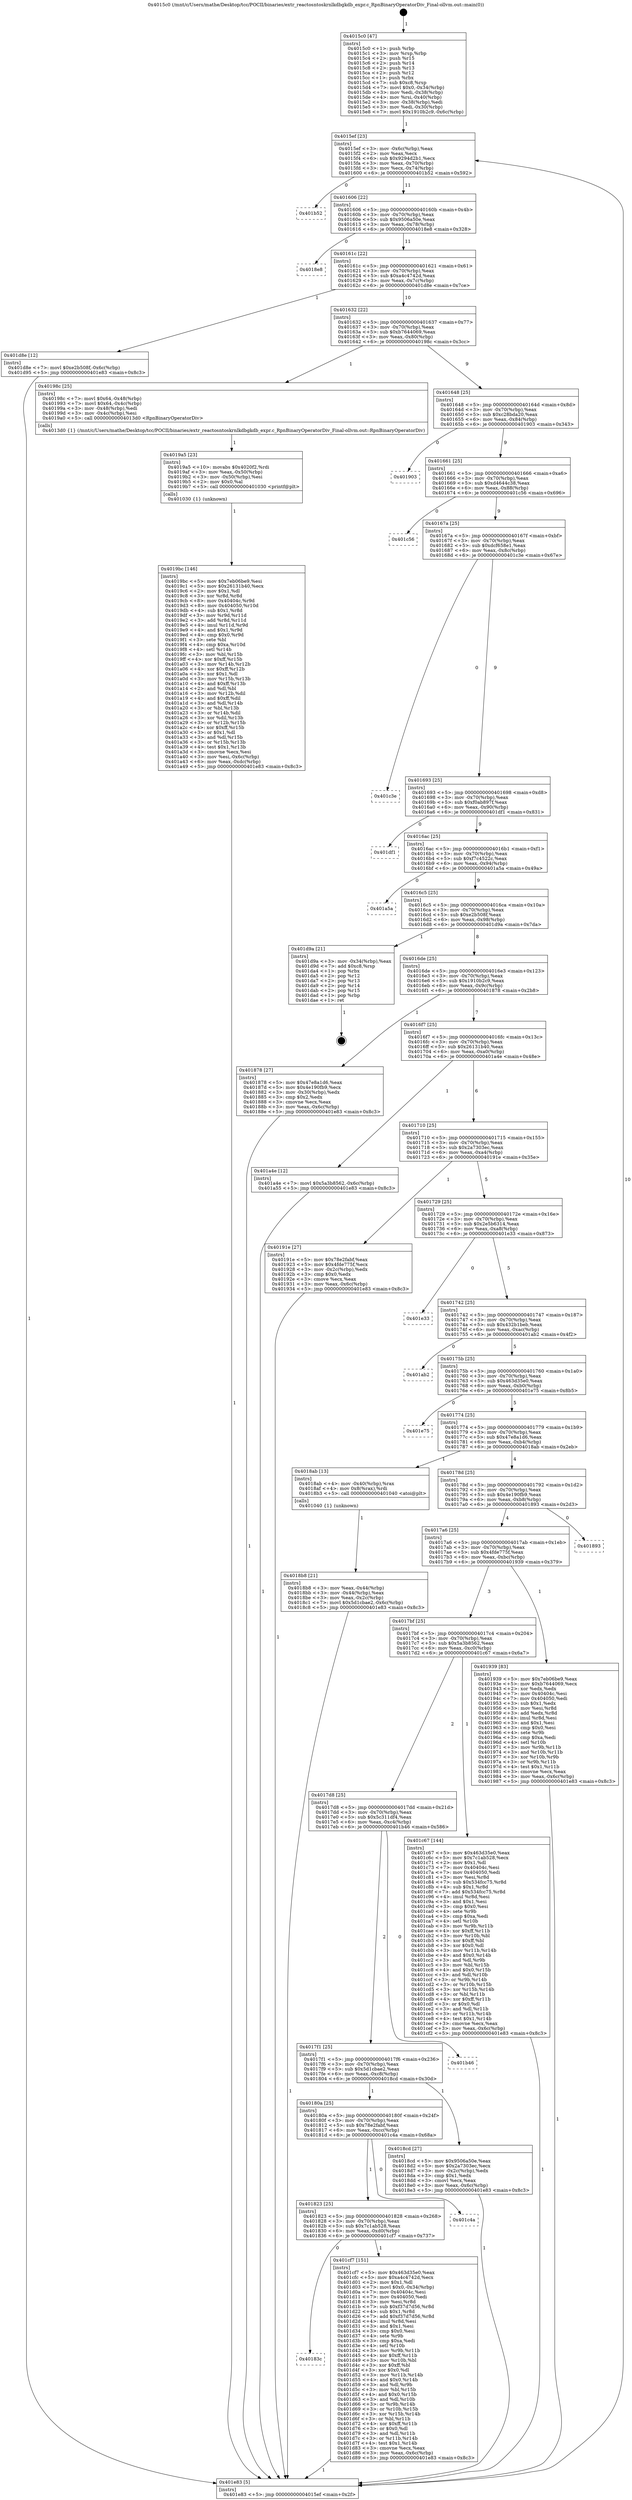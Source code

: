digraph "0x4015c0" {
  label = "0x4015c0 (/mnt/c/Users/mathe/Desktop/tcc/POCII/binaries/extr_reactosntoskrnlkdbgkdb_expr.c_RpnBinaryOperatorDiv_Final-ollvm.out::main(0))"
  labelloc = "t"
  node[shape=record]

  Entry [label="",width=0.3,height=0.3,shape=circle,fillcolor=black,style=filled]
  "0x4015ef" [label="{
     0x4015ef [23]\l
     | [instrs]\l
     &nbsp;&nbsp;0x4015ef \<+3\>: mov -0x6c(%rbp),%eax\l
     &nbsp;&nbsp;0x4015f2 \<+2\>: mov %eax,%ecx\l
     &nbsp;&nbsp;0x4015f4 \<+6\>: sub $0x9294d2b1,%ecx\l
     &nbsp;&nbsp;0x4015fa \<+3\>: mov %eax,-0x70(%rbp)\l
     &nbsp;&nbsp;0x4015fd \<+3\>: mov %ecx,-0x74(%rbp)\l
     &nbsp;&nbsp;0x401600 \<+6\>: je 0000000000401b52 \<main+0x592\>\l
  }"]
  "0x401b52" [label="{
     0x401b52\l
  }", style=dashed]
  "0x401606" [label="{
     0x401606 [22]\l
     | [instrs]\l
     &nbsp;&nbsp;0x401606 \<+5\>: jmp 000000000040160b \<main+0x4b\>\l
     &nbsp;&nbsp;0x40160b \<+3\>: mov -0x70(%rbp),%eax\l
     &nbsp;&nbsp;0x40160e \<+5\>: sub $0x9506a50e,%eax\l
     &nbsp;&nbsp;0x401613 \<+3\>: mov %eax,-0x78(%rbp)\l
     &nbsp;&nbsp;0x401616 \<+6\>: je 00000000004018e8 \<main+0x328\>\l
  }"]
  Exit [label="",width=0.3,height=0.3,shape=circle,fillcolor=black,style=filled,peripheries=2]
  "0x4018e8" [label="{
     0x4018e8\l
  }", style=dashed]
  "0x40161c" [label="{
     0x40161c [22]\l
     | [instrs]\l
     &nbsp;&nbsp;0x40161c \<+5\>: jmp 0000000000401621 \<main+0x61\>\l
     &nbsp;&nbsp;0x401621 \<+3\>: mov -0x70(%rbp),%eax\l
     &nbsp;&nbsp;0x401624 \<+5\>: sub $0xa4c4742d,%eax\l
     &nbsp;&nbsp;0x401629 \<+3\>: mov %eax,-0x7c(%rbp)\l
     &nbsp;&nbsp;0x40162c \<+6\>: je 0000000000401d8e \<main+0x7ce\>\l
  }"]
  "0x40183c" [label="{
     0x40183c\l
  }", style=dashed]
  "0x401d8e" [label="{
     0x401d8e [12]\l
     | [instrs]\l
     &nbsp;&nbsp;0x401d8e \<+7\>: movl $0xe2b508f,-0x6c(%rbp)\l
     &nbsp;&nbsp;0x401d95 \<+5\>: jmp 0000000000401e83 \<main+0x8c3\>\l
  }"]
  "0x401632" [label="{
     0x401632 [22]\l
     | [instrs]\l
     &nbsp;&nbsp;0x401632 \<+5\>: jmp 0000000000401637 \<main+0x77\>\l
     &nbsp;&nbsp;0x401637 \<+3\>: mov -0x70(%rbp),%eax\l
     &nbsp;&nbsp;0x40163a \<+5\>: sub $0xb7644069,%eax\l
     &nbsp;&nbsp;0x40163f \<+3\>: mov %eax,-0x80(%rbp)\l
     &nbsp;&nbsp;0x401642 \<+6\>: je 000000000040198c \<main+0x3cc\>\l
  }"]
  "0x401cf7" [label="{
     0x401cf7 [151]\l
     | [instrs]\l
     &nbsp;&nbsp;0x401cf7 \<+5\>: mov $0x463d35e0,%eax\l
     &nbsp;&nbsp;0x401cfc \<+5\>: mov $0xa4c4742d,%ecx\l
     &nbsp;&nbsp;0x401d01 \<+2\>: mov $0x1,%dl\l
     &nbsp;&nbsp;0x401d03 \<+7\>: movl $0x0,-0x34(%rbp)\l
     &nbsp;&nbsp;0x401d0a \<+7\>: mov 0x40404c,%esi\l
     &nbsp;&nbsp;0x401d11 \<+7\>: mov 0x404050,%edi\l
     &nbsp;&nbsp;0x401d18 \<+3\>: mov %esi,%r8d\l
     &nbsp;&nbsp;0x401d1b \<+7\>: sub $0xf37d7d56,%r8d\l
     &nbsp;&nbsp;0x401d22 \<+4\>: sub $0x1,%r8d\l
     &nbsp;&nbsp;0x401d26 \<+7\>: add $0xf37d7d56,%r8d\l
     &nbsp;&nbsp;0x401d2d \<+4\>: imul %r8d,%esi\l
     &nbsp;&nbsp;0x401d31 \<+3\>: and $0x1,%esi\l
     &nbsp;&nbsp;0x401d34 \<+3\>: cmp $0x0,%esi\l
     &nbsp;&nbsp;0x401d37 \<+4\>: sete %r9b\l
     &nbsp;&nbsp;0x401d3b \<+3\>: cmp $0xa,%edi\l
     &nbsp;&nbsp;0x401d3e \<+4\>: setl %r10b\l
     &nbsp;&nbsp;0x401d42 \<+3\>: mov %r9b,%r11b\l
     &nbsp;&nbsp;0x401d45 \<+4\>: xor $0xff,%r11b\l
     &nbsp;&nbsp;0x401d49 \<+3\>: mov %r10b,%bl\l
     &nbsp;&nbsp;0x401d4c \<+3\>: xor $0xff,%bl\l
     &nbsp;&nbsp;0x401d4f \<+3\>: xor $0x0,%dl\l
     &nbsp;&nbsp;0x401d52 \<+3\>: mov %r11b,%r14b\l
     &nbsp;&nbsp;0x401d55 \<+4\>: and $0x0,%r14b\l
     &nbsp;&nbsp;0x401d59 \<+3\>: and %dl,%r9b\l
     &nbsp;&nbsp;0x401d5c \<+3\>: mov %bl,%r15b\l
     &nbsp;&nbsp;0x401d5f \<+4\>: and $0x0,%r15b\l
     &nbsp;&nbsp;0x401d63 \<+3\>: and %dl,%r10b\l
     &nbsp;&nbsp;0x401d66 \<+3\>: or %r9b,%r14b\l
     &nbsp;&nbsp;0x401d69 \<+3\>: or %r10b,%r15b\l
     &nbsp;&nbsp;0x401d6c \<+3\>: xor %r15b,%r14b\l
     &nbsp;&nbsp;0x401d6f \<+3\>: or %bl,%r11b\l
     &nbsp;&nbsp;0x401d72 \<+4\>: xor $0xff,%r11b\l
     &nbsp;&nbsp;0x401d76 \<+3\>: or $0x0,%dl\l
     &nbsp;&nbsp;0x401d79 \<+3\>: and %dl,%r11b\l
     &nbsp;&nbsp;0x401d7c \<+3\>: or %r11b,%r14b\l
     &nbsp;&nbsp;0x401d7f \<+4\>: test $0x1,%r14b\l
     &nbsp;&nbsp;0x401d83 \<+3\>: cmovne %ecx,%eax\l
     &nbsp;&nbsp;0x401d86 \<+3\>: mov %eax,-0x6c(%rbp)\l
     &nbsp;&nbsp;0x401d89 \<+5\>: jmp 0000000000401e83 \<main+0x8c3\>\l
  }"]
  "0x40198c" [label="{
     0x40198c [25]\l
     | [instrs]\l
     &nbsp;&nbsp;0x40198c \<+7\>: movl $0x64,-0x48(%rbp)\l
     &nbsp;&nbsp;0x401993 \<+7\>: movl $0x64,-0x4c(%rbp)\l
     &nbsp;&nbsp;0x40199a \<+3\>: mov -0x48(%rbp),%edi\l
     &nbsp;&nbsp;0x40199d \<+3\>: mov -0x4c(%rbp),%esi\l
     &nbsp;&nbsp;0x4019a0 \<+5\>: call 00000000004013d0 \<RpnBinaryOperatorDiv\>\l
     | [calls]\l
     &nbsp;&nbsp;0x4013d0 \{1\} (/mnt/c/Users/mathe/Desktop/tcc/POCII/binaries/extr_reactosntoskrnlkdbgkdb_expr.c_RpnBinaryOperatorDiv_Final-ollvm.out::RpnBinaryOperatorDiv)\l
  }"]
  "0x401648" [label="{
     0x401648 [25]\l
     | [instrs]\l
     &nbsp;&nbsp;0x401648 \<+5\>: jmp 000000000040164d \<main+0x8d\>\l
     &nbsp;&nbsp;0x40164d \<+3\>: mov -0x70(%rbp),%eax\l
     &nbsp;&nbsp;0x401650 \<+5\>: sub $0xc28bda20,%eax\l
     &nbsp;&nbsp;0x401655 \<+6\>: mov %eax,-0x84(%rbp)\l
     &nbsp;&nbsp;0x40165b \<+6\>: je 0000000000401903 \<main+0x343\>\l
  }"]
  "0x401823" [label="{
     0x401823 [25]\l
     | [instrs]\l
     &nbsp;&nbsp;0x401823 \<+5\>: jmp 0000000000401828 \<main+0x268\>\l
     &nbsp;&nbsp;0x401828 \<+3\>: mov -0x70(%rbp),%eax\l
     &nbsp;&nbsp;0x40182b \<+5\>: sub $0x7c1ab528,%eax\l
     &nbsp;&nbsp;0x401830 \<+6\>: mov %eax,-0xd0(%rbp)\l
     &nbsp;&nbsp;0x401836 \<+6\>: je 0000000000401cf7 \<main+0x737\>\l
  }"]
  "0x401903" [label="{
     0x401903\l
  }", style=dashed]
  "0x401661" [label="{
     0x401661 [25]\l
     | [instrs]\l
     &nbsp;&nbsp;0x401661 \<+5\>: jmp 0000000000401666 \<main+0xa6\>\l
     &nbsp;&nbsp;0x401666 \<+3\>: mov -0x70(%rbp),%eax\l
     &nbsp;&nbsp;0x401669 \<+5\>: sub $0xd4644c38,%eax\l
     &nbsp;&nbsp;0x40166e \<+6\>: mov %eax,-0x88(%rbp)\l
     &nbsp;&nbsp;0x401674 \<+6\>: je 0000000000401c56 \<main+0x696\>\l
  }"]
  "0x401c4a" [label="{
     0x401c4a\l
  }", style=dashed]
  "0x401c56" [label="{
     0x401c56\l
  }", style=dashed]
  "0x40167a" [label="{
     0x40167a [25]\l
     | [instrs]\l
     &nbsp;&nbsp;0x40167a \<+5\>: jmp 000000000040167f \<main+0xbf\>\l
     &nbsp;&nbsp;0x40167f \<+3\>: mov -0x70(%rbp),%eax\l
     &nbsp;&nbsp;0x401682 \<+5\>: sub $0xdcf658e1,%eax\l
     &nbsp;&nbsp;0x401687 \<+6\>: mov %eax,-0x8c(%rbp)\l
     &nbsp;&nbsp;0x40168d \<+6\>: je 0000000000401c3e \<main+0x67e\>\l
  }"]
  "0x4019bc" [label="{
     0x4019bc [146]\l
     | [instrs]\l
     &nbsp;&nbsp;0x4019bc \<+5\>: mov $0x7eb06be9,%esi\l
     &nbsp;&nbsp;0x4019c1 \<+5\>: mov $0x26131b40,%ecx\l
     &nbsp;&nbsp;0x4019c6 \<+2\>: mov $0x1,%dl\l
     &nbsp;&nbsp;0x4019c8 \<+3\>: xor %r8d,%r8d\l
     &nbsp;&nbsp;0x4019cb \<+8\>: mov 0x40404c,%r9d\l
     &nbsp;&nbsp;0x4019d3 \<+8\>: mov 0x404050,%r10d\l
     &nbsp;&nbsp;0x4019db \<+4\>: sub $0x1,%r8d\l
     &nbsp;&nbsp;0x4019df \<+3\>: mov %r9d,%r11d\l
     &nbsp;&nbsp;0x4019e2 \<+3\>: add %r8d,%r11d\l
     &nbsp;&nbsp;0x4019e5 \<+4\>: imul %r11d,%r9d\l
     &nbsp;&nbsp;0x4019e9 \<+4\>: and $0x1,%r9d\l
     &nbsp;&nbsp;0x4019ed \<+4\>: cmp $0x0,%r9d\l
     &nbsp;&nbsp;0x4019f1 \<+3\>: sete %bl\l
     &nbsp;&nbsp;0x4019f4 \<+4\>: cmp $0xa,%r10d\l
     &nbsp;&nbsp;0x4019f8 \<+4\>: setl %r14b\l
     &nbsp;&nbsp;0x4019fc \<+3\>: mov %bl,%r15b\l
     &nbsp;&nbsp;0x4019ff \<+4\>: xor $0xff,%r15b\l
     &nbsp;&nbsp;0x401a03 \<+3\>: mov %r14b,%r12b\l
     &nbsp;&nbsp;0x401a06 \<+4\>: xor $0xff,%r12b\l
     &nbsp;&nbsp;0x401a0a \<+3\>: xor $0x1,%dl\l
     &nbsp;&nbsp;0x401a0d \<+3\>: mov %r15b,%r13b\l
     &nbsp;&nbsp;0x401a10 \<+4\>: and $0xff,%r13b\l
     &nbsp;&nbsp;0x401a14 \<+2\>: and %dl,%bl\l
     &nbsp;&nbsp;0x401a16 \<+3\>: mov %r12b,%dil\l
     &nbsp;&nbsp;0x401a19 \<+4\>: and $0xff,%dil\l
     &nbsp;&nbsp;0x401a1d \<+3\>: and %dl,%r14b\l
     &nbsp;&nbsp;0x401a20 \<+3\>: or %bl,%r13b\l
     &nbsp;&nbsp;0x401a23 \<+3\>: or %r14b,%dil\l
     &nbsp;&nbsp;0x401a26 \<+3\>: xor %dil,%r13b\l
     &nbsp;&nbsp;0x401a29 \<+3\>: or %r12b,%r15b\l
     &nbsp;&nbsp;0x401a2c \<+4\>: xor $0xff,%r15b\l
     &nbsp;&nbsp;0x401a30 \<+3\>: or $0x1,%dl\l
     &nbsp;&nbsp;0x401a33 \<+3\>: and %dl,%r15b\l
     &nbsp;&nbsp;0x401a36 \<+3\>: or %r15b,%r13b\l
     &nbsp;&nbsp;0x401a39 \<+4\>: test $0x1,%r13b\l
     &nbsp;&nbsp;0x401a3d \<+3\>: cmovne %ecx,%esi\l
     &nbsp;&nbsp;0x401a40 \<+3\>: mov %esi,-0x6c(%rbp)\l
     &nbsp;&nbsp;0x401a43 \<+6\>: mov %eax,-0xdc(%rbp)\l
     &nbsp;&nbsp;0x401a49 \<+5\>: jmp 0000000000401e83 \<main+0x8c3\>\l
  }"]
  "0x401c3e" [label="{
     0x401c3e\l
  }", style=dashed]
  "0x401693" [label="{
     0x401693 [25]\l
     | [instrs]\l
     &nbsp;&nbsp;0x401693 \<+5\>: jmp 0000000000401698 \<main+0xd8\>\l
     &nbsp;&nbsp;0x401698 \<+3\>: mov -0x70(%rbp),%eax\l
     &nbsp;&nbsp;0x40169b \<+5\>: sub $0xf0ab897f,%eax\l
     &nbsp;&nbsp;0x4016a0 \<+6\>: mov %eax,-0x90(%rbp)\l
     &nbsp;&nbsp;0x4016a6 \<+6\>: je 0000000000401df1 \<main+0x831\>\l
  }"]
  "0x4019a5" [label="{
     0x4019a5 [23]\l
     | [instrs]\l
     &nbsp;&nbsp;0x4019a5 \<+10\>: movabs $0x4020f2,%rdi\l
     &nbsp;&nbsp;0x4019af \<+3\>: mov %eax,-0x50(%rbp)\l
     &nbsp;&nbsp;0x4019b2 \<+3\>: mov -0x50(%rbp),%esi\l
     &nbsp;&nbsp;0x4019b5 \<+2\>: mov $0x0,%al\l
     &nbsp;&nbsp;0x4019b7 \<+5\>: call 0000000000401030 \<printf@plt\>\l
     | [calls]\l
     &nbsp;&nbsp;0x401030 \{1\} (unknown)\l
  }"]
  "0x401df1" [label="{
     0x401df1\l
  }", style=dashed]
  "0x4016ac" [label="{
     0x4016ac [25]\l
     | [instrs]\l
     &nbsp;&nbsp;0x4016ac \<+5\>: jmp 00000000004016b1 \<main+0xf1\>\l
     &nbsp;&nbsp;0x4016b1 \<+3\>: mov -0x70(%rbp),%eax\l
     &nbsp;&nbsp;0x4016b4 \<+5\>: sub $0xf7c4522c,%eax\l
     &nbsp;&nbsp;0x4016b9 \<+6\>: mov %eax,-0x94(%rbp)\l
     &nbsp;&nbsp;0x4016bf \<+6\>: je 0000000000401a5a \<main+0x49a\>\l
  }"]
  "0x40180a" [label="{
     0x40180a [25]\l
     | [instrs]\l
     &nbsp;&nbsp;0x40180a \<+5\>: jmp 000000000040180f \<main+0x24f\>\l
     &nbsp;&nbsp;0x40180f \<+3\>: mov -0x70(%rbp),%eax\l
     &nbsp;&nbsp;0x401812 \<+5\>: sub $0x78e2fabf,%eax\l
     &nbsp;&nbsp;0x401817 \<+6\>: mov %eax,-0xcc(%rbp)\l
     &nbsp;&nbsp;0x40181d \<+6\>: je 0000000000401c4a \<main+0x68a\>\l
  }"]
  "0x401a5a" [label="{
     0x401a5a\l
  }", style=dashed]
  "0x4016c5" [label="{
     0x4016c5 [25]\l
     | [instrs]\l
     &nbsp;&nbsp;0x4016c5 \<+5\>: jmp 00000000004016ca \<main+0x10a\>\l
     &nbsp;&nbsp;0x4016ca \<+3\>: mov -0x70(%rbp),%eax\l
     &nbsp;&nbsp;0x4016cd \<+5\>: sub $0xe2b508f,%eax\l
     &nbsp;&nbsp;0x4016d2 \<+6\>: mov %eax,-0x98(%rbp)\l
     &nbsp;&nbsp;0x4016d8 \<+6\>: je 0000000000401d9a \<main+0x7da\>\l
  }"]
  "0x4018cd" [label="{
     0x4018cd [27]\l
     | [instrs]\l
     &nbsp;&nbsp;0x4018cd \<+5\>: mov $0x9506a50e,%eax\l
     &nbsp;&nbsp;0x4018d2 \<+5\>: mov $0x2a7303ec,%ecx\l
     &nbsp;&nbsp;0x4018d7 \<+3\>: mov -0x2c(%rbp),%edx\l
     &nbsp;&nbsp;0x4018da \<+3\>: cmp $0x1,%edx\l
     &nbsp;&nbsp;0x4018dd \<+3\>: cmovl %ecx,%eax\l
     &nbsp;&nbsp;0x4018e0 \<+3\>: mov %eax,-0x6c(%rbp)\l
     &nbsp;&nbsp;0x4018e3 \<+5\>: jmp 0000000000401e83 \<main+0x8c3\>\l
  }"]
  "0x401d9a" [label="{
     0x401d9a [21]\l
     | [instrs]\l
     &nbsp;&nbsp;0x401d9a \<+3\>: mov -0x34(%rbp),%eax\l
     &nbsp;&nbsp;0x401d9d \<+7\>: add $0xc8,%rsp\l
     &nbsp;&nbsp;0x401da4 \<+1\>: pop %rbx\l
     &nbsp;&nbsp;0x401da5 \<+2\>: pop %r12\l
     &nbsp;&nbsp;0x401da7 \<+2\>: pop %r13\l
     &nbsp;&nbsp;0x401da9 \<+2\>: pop %r14\l
     &nbsp;&nbsp;0x401dab \<+2\>: pop %r15\l
     &nbsp;&nbsp;0x401dad \<+1\>: pop %rbp\l
     &nbsp;&nbsp;0x401dae \<+1\>: ret\l
  }"]
  "0x4016de" [label="{
     0x4016de [25]\l
     | [instrs]\l
     &nbsp;&nbsp;0x4016de \<+5\>: jmp 00000000004016e3 \<main+0x123\>\l
     &nbsp;&nbsp;0x4016e3 \<+3\>: mov -0x70(%rbp),%eax\l
     &nbsp;&nbsp;0x4016e6 \<+5\>: sub $0x1910b2c9,%eax\l
     &nbsp;&nbsp;0x4016eb \<+6\>: mov %eax,-0x9c(%rbp)\l
     &nbsp;&nbsp;0x4016f1 \<+6\>: je 0000000000401878 \<main+0x2b8\>\l
  }"]
  "0x4017f1" [label="{
     0x4017f1 [25]\l
     | [instrs]\l
     &nbsp;&nbsp;0x4017f1 \<+5\>: jmp 00000000004017f6 \<main+0x236\>\l
     &nbsp;&nbsp;0x4017f6 \<+3\>: mov -0x70(%rbp),%eax\l
     &nbsp;&nbsp;0x4017f9 \<+5\>: sub $0x5d1cbae2,%eax\l
     &nbsp;&nbsp;0x4017fe \<+6\>: mov %eax,-0xc8(%rbp)\l
     &nbsp;&nbsp;0x401804 \<+6\>: je 00000000004018cd \<main+0x30d\>\l
  }"]
  "0x401878" [label="{
     0x401878 [27]\l
     | [instrs]\l
     &nbsp;&nbsp;0x401878 \<+5\>: mov $0x47e8a1d6,%eax\l
     &nbsp;&nbsp;0x40187d \<+5\>: mov $0x4e190fb9,%ecx\l
     &nbsp;&nbsp;0x401882 \<+3\>: mov -0x30(%rbp),%edx\l
     &nbsp;&nbsp;0x401885 \<+3\>: cmp $0x2,%edx\l
     &nbsp;&nbsp;0x401888 \<+3\>: cmovne %ecx,%eax\l
     &nbsp;&nbsp;0x40188b \<+3\>: mov %eax,-0x6c(%rbp)\l
     &nbsp;&nbsp;0x40188e \<+5\>: jmp 0000000000401e83 \<main+0x8c3\>\l
  }"]
  "0x4016f7" [label="{
     0x4016f7 [25]\l
     | [instrs]\l
     &nbsp;&nbsp;0x4016f7 \<+5\>: jmp 00000000004016fc \<main+0x13c\>\l
     &nbsp;&nbsp;0x4016fc \<+3\>: mov -0x70(%rbp),%eax\l
     &nbsp;&nbsp;0x4016ff \<+5\>: sub $0x26131b40,%eax\l
     &nbsp;&nbsp;0x401704 \<+6\>: mov %eax,-0xa0(%rbp)\l
     &nbsp;&nbsp;0x40170a \<+6\>: je 0000000000401a4e \<main+0x48e\>\l
  }"]
  "0x401e83" [label="{
     0x401e83 [5]\l
     | [instrs]\l
     &nbsp;&nbsp;0x401e83 \<+5\>: jmp 00000000004015ef \<main+0x2f\>\l
  }"]
  "0x4015c0" [label="{
     0x4015c0 [47]\l
     | [instrs]\l
     &nbsp;&nbsp;0x4015c0 \<+1\>: push %rbp\l
     &nbsp;&nbsp;0x4015c1 \<+3\>: mov %rsp,%rbp\l
     &nbsp;&nbsp;0x4015c4 \<+2\>: push %r15\l
     &nbsp;&nbsp;0x4015c6 \<+2\>: push %r14\l
     &nbsp;&nbsp;0x4015c8 \<+2\>: push %r13\l
     &nbsp;&nbsp;0x4015ca \<+2\>: push %r12\l
     &nbsp;&nbsp;0x4015cc \<+1\>: push %rbx\l
     &nbsp;&nbsp;0x4015cd \<+7\>: sub $0xc8,%rsp\l
     &nbsp;&nbsp;0x4015d4 \<+7\>: movl $0x0,-0x34(%rbp)\l
     &nbsp;&nbsp;0x4015db \<+3\>: mov %edi,-0x38(%rbp)\l
     &nbsp;&nbsp;0x4015de \<+4\>: mov %rsi,-0x40(%rbp)\l
     &nbsp;&nbsp;0x4015e2 \<+3\>: mov -0x38(%rbp),%edi\l
     &nbsp;&nbsp;0x4015e5 \<+3\>: mov %edi,-0x30(%rbp)\l
     &nbsp;&nbsp;0x4015e8 \<+7\>: movl $0x1910b2c9,-0x6c(%rbp)\l
  }"]
  "0x401b46" [label="{
     0x401b46\l
  }", style=dashed]
  "0x401a4e" [label="{
     0x401a4e [12]\l
     | [instrs]\l
     &nbsp;&nbsp;0x401a4e \<+7\>: movl $0x5a3b8562,-0x6c(%rbp)\l
     &nbsp;&nbsp;0x401a55 \<+5\>: jmp 0000000000401e83 \<main+0x8c3\>\l
  }"]
  "0x401710" [label="{
     0x401710 [25]\l
     | [instrs]\l
     &nbsp;&nbsp;0x401710 \<+5\>: jmp 0000000000401715 \<main+0x155\>\l
     &nbsp;&nbsp;0x401715 \<+3\>: mov -0x70(%rbp),%eax\l
     &nbsp;&nbsp;0x401718 \<+5\>: sub $0x2a7303ec,%eax\l
     &nbsp;&nbsp;0x40171d \<+6\>: mov %eax,-0xa4(%rbp)\l
     &nbsp;&nbsp;0x401723 \<+6\>: je 000000000040191e \<main+0x35e\>\l
  }"]
  "0x4017d8" [label="{
     0x4017d8 [25]\l
     | [instrs]\l
     &nbsp;&nbsp;0x4017d8 \<+5\>: jmp 00000000004017dd \<main+0x21d\>\l
     &nbsp;&nbsp;0x4017dd \<+3\>: mov -0x70(%rbp),%eax\l
     &nbsp;&nbsp;0x4017e0 \<+5\>: sub $0x5c311df4,%eax\l
     &nbsp;&nbsp;0x4017e5 \<+6\>: mov %eax,-0xc4(%rbp)\l
     &nbsp;&nbsp;0x4017eb \<+6\>: je 0000000000401b46 \<main+0x586\>\l
  }"]
  "0x40191e" [label="{
     0x40191e [27]\l
     | [instrs]\l
     &nbsp;&nbsp;0x40191e \<+5\>: mov $0x78e2fabf,%eax\l
     &nbsp;&nbsp;0x401923 \<+5\>: mov $0x4fde775f,%ecx\l
     &nbsp;&nbsp;0x401928 \<+3\>: mov -0x2c(%rbp),%edx\l
     &nbsp;&nbsp;0x40192b \<+3\>: cmp $0x0,%edx\l
     &nbsp;&nbsp;0x40192e \<+3\>: cmove %ecx,%eax\l
     &nbsp;&nbsp;0x401931 \<+3\>: mov %eax,-0x6c(%rbp)\l
     &nbsp;&nbsp;0x401934 \<+5\>: jmp 0000000000401e83 \<main+0x8c3\>\l
  }"]
  "0x401729" [label="{
     0x401729 [25]\l
     | [instrs]\l
     &nbsp;&nbsp;0x401729 \<+5\>: jmp 000000000040172e \<main+0x16e\>\l
     &nbsp;&nbsp;0x40172e \<+3\>: mov -0x70(%rbp),%eax\l
     &nbsp;&nbsp;0x401731 \<+5\>: sub $0x2e5b6314,%eax\l
     &nbsp;&nbsp;0x401736 \<+6\>: mov %eax,-0xa8(%rbp)\l
     &nbsp;&nbsp;0x40173c \<+6\>: je 0000000000401e33 \<main+0x873\>\l
  }"]
  "0x401c67" [label="{
     0x401c67 [144]\l
     | [instrs]\l
     &nbsp;&nbsp;0x401c67 \<+5\>: mov $0x463d35e0,%eax\l
     &nbsp;&nbsp;0x401c6c \<+5\>: mov $0x7c1ab528,%ecx\l
     &nbsp;&nbsp;0x401c71 \<+2\>: mov $0x1,%dl\l
     &nbsp;&nbsp;0x401c73 \<+7\>: mov 0x40404c,%esi\l
     &nbsp;&nbsp;0x401c7a \<+7\>: mov 0x404050,%edi\l
     &nbsp;&nbsp;0x401c81 \<+3\>: mov %esi,%r8d\l
     &nbsp;&nbsp;0x401c84 \<+7\>: sub $0x534fcc75,%r8d\l
     &nbsp;&nbsp;0x401c8b \<+4\>: sub $0x1,%r8d\l
     &nbsp;&nbsp;0x401c8f \<+7\>: add $0x534fcc75,%r8d\l
     &nbsp;&nbsp;0x401c96 \<+4\>: imul %r8d,%esi\l
     &nbsp;&nbsp;0x401c9a \<+3\>: and $0x1,%esi\l
     &nbsp;&nbsp;0x401c9d \<+3\>: cmp $0x0,%esi\l
     &nbsp;&nbsp;0x401ca0 \<+4\>: sete %r9b\l
     &nbsp;&nbsp;0x401ca4 \<+3\>: cmp $0xa,%edi\l
     &nbsp;&nbsp;0x401ca7 \<+4\>: setl %r10b\l
     &nbsp;&nbsp;0x401cab \<+3\>: mov %r9b,%r11b\l
     &nbsp;&nbsp;0x401cae \<+4\>: xor $0xff,%r11b\l
     &nbsp;&nbsp;0x401cb2 \<+3\>: mov %r10b,%bl\l
     &nbsp;&nbsp;0x401cb5 \<+3\>: xor $0xff,%bl\l
     &nbsp;&nbsp;0x401cb8 \<+3\>: xor $0x0,%dl\l
     &nbsp;&nbsp;0x401cbb \<+3\>: mov %r11b,%r14b\l
     &nbsp;&nbsp;0x401cbe \<+4\>: and $0x0,%r14b\l
     &nbsp;&nbsp;0x401cc2 \<+3\>: and %dl,%r9b\l
     &nbsp;&nbsp;0x401cc5 \<+3\>: mov %bl,%r15b\l
     &nbsp;&nbsp;0x401cc8 \<+4\>: and $0x0,%r15b\l
     &nbsp;&nbsp;0x401ccc \<+3\>: and %dl,%r10b\l
     &nbsp;&nbsp;0x401ccf \<+3\>: or %r9b,%r14b\l
     &nbsp;&nbsp;0x401cd2 \<+3\>: or %r10b,%r15b\l
     &nbsp;&nbsp;0x401cd5 \<+3\>: xor %r15b,%r14b\l
     &nbsp;&nbsp;0x401cd8 \<+3\>: or %bl,%r11b\l
     &nbsp;&nbsp;0x401cdb \<+4\>: xor $0xff,%r11b\l
     &nbsp;&nbsp;0x401cdf \<+3\>: or $0x0,%dl\l
     &nbsp;&nbsp;0x401ce2 \<+3\>: and %dl,%r11b\l
     &nbsp;&nbsp;0x401ce5 \<+3\>: or %r11b,%r14b\l
     &nbsp;&nbsp;0x401ce8 \<+4\>: test $0x1,%r14b\l
     &nbsp;&nbsp;0x401cec \<+3\>: cmovne %ecx,%eax\l
     &nbsp;&nbsp;0x401cef \<+3\>: mov %eax,-0x6c(%rbp)\l
     &nbsp;&nbsp;0x401cf2 \<+5\>: jmp 0000000000401e83 \<main+0x8c3\>\l
  }"]
  "0x401e33" [label="{
     0x401e33\l
  }", style=dashed]
  "0x401742" [label="{
     0x401742 [25]\l
     | [instrs]\l
     &nbsp;&nbsp;0x401742 \<+5\>: jmp 0000000000401747 \<main+0x187\>\l
     &nbsp;&nbsp;0x401747 \<+3\>: mov -0x70(%rbp),%eax\l
     &nbsp;&nbsp;0x40174a \<+5\>: sub $0x432b1beb,%eax\l
     &nbsp;&nbsp;0x40174f \<+6\>: mov %eax,-0xac(%rbp)\l
     &nbsp;&nbsp;0x401755 \<+6\>: je 0000000000401ab2 \<main+0x4f2\>\l
  }"]
  "0x4017bf" [label="{
     0x4017bf [25]\l
     | [instrs]\l
     &nbsp;&nbsp;0x4017bf \<+5\>: jmp 00000000004017c4 \<main+0x204\>\l
     &nbsp;&nbsp;0x4017c4 \<+3\>: mov -0x70(%rbp),%eax\l
     &nbsp;&nbsp;0x4017c7 \<+5\>: sub $0x5a3b8562,%eax\l
     &nbsp;&nbsp;0x4017cc \<+6\>: mov %eax,-0xc0(%rbp)\l
     &nbsp;&nbsp;0x4017d2 \<+6\>: je 0000000000401c67 \<main+0x6a7\>\l
  }"]
  "0x401ab2" [label="{
     0x401ab2\l
  }", style=dashed]
  "0x40175b" [label="{
     0x40175b [25]\l
     | [instrs]\l
     &nbsp;&nbsp;0x40175b \<+5\>: jmp 0000000000401760 \<main+0x1a0\>\l
     &nbsp;&nbsp;0x401760 \<+3\>: mov -0x70(%rbp),%eax\l
     &nbsp;&nbsp;0x401763 \<+5\>: sub $0x463d35e0,%eax\l
     &nbsp;&nbsp;0x401768 \<+6\>: mov %eax,-0xb0(%rbp)\l
     &nbsp;&nbsp;0x40176e \<+6\>: je 0000000000401e75 \<main+0x8b5\>\l
  }"]
  "0x401939" [label="{
     0x401939 [83]\l
     | [instrs]\l
     &nbsp;&nbsp;0x401939 \<+5\>: mov $0x7eb06be9,%eax\l
     &nbsp;&nbsp;0x40193e \<+5\>: mov $0xb7644069,%ecx\l
     &nbsp;&nbsp;0x401943 \<+2\>: xor %edx,%edx\l
     &nbsp;&nbsp;0x401945 \<+7\>: mov 0x40404c,%esi\l
     &nbsp;&nbsp;0x40194c \<+7\>: mov 0x404050,%edi\l
     &nbsp;&nbsp;0x401953 \<+3\>: sub $0x1,%edx\l
     &nbsp;&nbsp;0x401956 \<+3\>: mov %esi,%r8d\l
     &nbsp;&nbsp;0x401959 \<+3\>: add %edx,%r8d\l
     &nbsp;&nbsp;0x40195c \<+4\>: imul %r8d,%esi\l
     &nbsp;&nbsp;0x401960 \<+3\>: and $0x1,%esi\l
     &nbsp;&nbsp;0x401963 \<+3\>: cmp $0x0,%esi\l
     &nbsp;&nbsp;0x401966 \<+4\>: sete %r9b\l
     &nbsp;&nbsp;0x40196a \<+3\>: cmp $0xa,%edi\l
     &nbsp;&nbsp;0x40196d \<+4\>: setl %r10b\l
     &nbsp;&nbsp;0x401971 \<+3\>: mov %r9b,%r11b\l
     &nbsp;&nbsp;0x401974 \<+3\>: and %r10b,%r11b\l
     &nbsp;&nbsp;0x401977 \<+3\>: xor %r10b,%r9b\l
     &nbsp;&nbsp;0x40197a \<+3\>: or %r9b,%r11b\l
     &nbsp;&nbsp;0x40197d \<+4\>: test $0x1,%r11b\l
     &nbsp;&nbsp;0x401981 \<+3\>: cmovne %ecx,%eax\l
     &nbsp;&nbsp;0x401984 \<+3\>: mov %eax,-0x6c(%rbp)\l
     &nbsp;&nbsp;0x401987 \<+5\>: jmp 0000000000401e83 \<main+0x8c3\>\l
  }"]
  "0x401e75" [label="{
     0x401e75\l
  }", style=dashed]
  "0x401774" [label="{
     0x401774 [25]\l
     | [instrs]\l
     &nbsp;&nbsp;0x401774 \<+5\>: jmp 0000000000401779 \<main+0x1b9\>\l
     &nbsp;&nbsp;0x401779 \<+3\>: mov -0x70(%rbp),%eax\l
     &nbsp;&nbsp;0x40177c \<+5\>: sub $0x47e8a1d6,%eax\l
     &nbsp;&nbsp;0x401781 \<+6\>: mov %eax,-0xb4(%rbp)\l
     &nbsp;&nbsp;0x401787 \<+6\>: je 00000000004018ab \<main+0x2eb\>\l
  }"]
  "0x4017a6" [label="{
     0x4017a6 [25]\l
     | [instrs]\l
     &nbsp;&nbsp;0x4017a6 \<+5\>: jmp 00000000004017ab \<main+0x1eb\>\l
     &nbsp;&nbsp;0x4017ab \<+3\>: mov -0x70(%rbp),%eax\l
     &nbsp;&nbsp;0x4017ae \<+5\>: sub $0x4fde775f,%eax\l
     &nbsp;&nbsp;0x4017b3 \<+6\>: mov %eax,-0xbc(%rbp)\l
     &nbsp;&nbsp;0x4017b9 \<+6\>: je 0000000000401939 \<main+0x379\>\l
  }"]
  "0x4018ab" [label="{
     0x4018ab [13]\l
     | [instrs]\l
     &nbsp;&nbsp;0x4018ab \<+4\>: mov -0x40(%rbp),%rax\l
     &nbsp;&nbsp;0x4018af \<+4\>: mov 0x8(%rax),%rdi\l
     &nbsp;&nbsp;0x4018b3 \<+5\>: call 0000000000401040 \<atoi@plt\>\l
     | [calls]\l
     &nbsp;&nbsp;0x401040 \{1\} (unknown)\l
  }"]
  "0x40178d" [label="{
     0x40178d [25]\l
     | [instrs]\l
     &nbsp;&nbsp;0x40178d \<+5\>: jmp 0000000000401792 \<main+0x1d2\>\l
     &nbsp;&nbsp;0x401792 \<+3\>: mov -0x70(%rbp),%eax\l
     &nbsp;&nbsp;0x401795 \<+5\>: sub $0x4e190fb9,%eax\l
     &nbsp;&nbsp;0x40179a \<+6\>: mov %eax,-0xb8(%rbp)\l
     &nbsp;&nbsp;0x4017a0 \<+6\>: je 0000000000401893 \<main+0x2d3\>\l
  }"]
  "0x4018b8" [label="{
     0x4018b8 [21]\l
     | [instrs]\l
     &nbsp;&nbsp;0x4018b8 \<+3\>: mov %eax,-0x44(%rbp)\l
     &nbsp;&nbsp;0x4018bb \<+3\>: mov -0x44(%rbp),%eax\l
     &nbsp;&nbsp;0x4018be \<+3\>: mov %eax,-0x2c(%rbp)\l
     &nbsp;&nbsp;0x4018c1 \<+7\>: movl $0x5d1cbae2,-0x6c(%rbp)\l
     &nbsp;&nbsp;0x4018c8 \<+5\>: jmp 0000000000401e83 \<main+0x8c3\>\l
  }"]
  "0x401893" [label="{
     0x401893\l
  }", style=dashed]
  Entry -> "0x4015c0" [label=" 1"]
  "0x4015ef" -> "0x401b52" [label=" 0"]
  "0x4015ef" -> "0x401606" [label=" 11"]
  "0x401d9a" -> Exit [label=" 1"]
  "0x401606" -> "0x4018e8" [label=" 0"]
  "0x401606" -> "0x40161c" [label=" 11"]
  "0x401d8e" -> "0x401e83" [label=" 1"]
  "0x40161c" -> "0x401d8e" [label=" 1"]
  "0x40161c" -> "0x401632" [label=" 10"]
  "0x401cf7" -> "0x401e83" [label=" 1"]
  "0x401632" -> "0x40198c" [label=" 1"]
  "0x401632" -> "0x401648" [label=" 9"]
  "0x401823" -> "0x40183c" [label=" 0"]
  "0x401648" -> "0x401903" [label=" 0"]
  "0x401648" -> "0x401661" [label=" 9"]
  "0x401823" -> "0x401cf7" [label=" 1"]
  "0x401661" -> "0x401c56" [label=" 0"]
  "0x401661" -> "0x40167a" [label=" 9"]
  "0x40180a" -> "0x401823" [label=" 1"]
  "0x40167a" -> "0x401c3e" [label=" 0"]
  "0x40167a" -> "0x401693" [label=" 9"]
  "0x40180a" -> "0x401c4a" [label=" 0"]
  "0x401693" -> "0x401df1" [label=" 0"]
  "0x401693" -> "0x4016ac" [label=" 9"]
  "0x401c67" -> "0x401e83" [label=" 1"]
  "0x4016ac" -> "0x401a5a" [label=" 0"]
  "0x4016ac" -> "0x4016c5" [label=" 9"]
  "0x401a4e" -> "0x401e83" [label=" 1"]
  "0x4016c5" -> "0x401d9a" [label=" 1"]
  "0x4016c5" -> "0x4016de" [label=" 8"]
  "0x4019bc" -> "0x401e83" [label=" 1"]
  "0x4016de" -> "0x401878" [label=" 1"]
  "0x4016de" -> "0x4016f7" [label=" 7"]
  "0x401878" -> "0x401e83" [label=" 1"]
  "0x4015c0" -> "0x4015ef" [label=" 1"]
  "0x401e83" -> "0x4015ef" [label=" 10"]
  "0x40198c" -> "0x4019a5" [label=" 1"]
  "0x4016f7" -> "0x401a4e" [label=" 1"]
  "0x4016f7" -> "0x401710" [label=" 6"]
  "0x401939" -> "0x401e83" [label=" 1"]
  "0x401710" -> "0x40191e" [label=" 1"]
  "0x401710" -> "0x401729" [label=" 5"]
  "0x4018cd" -> "0x401e83" [label=" 1"]
  "0x401729" -> "0x401e33" [label=" 0"]
  "0x401729" -> "0x401742" [label=" 5"]
  "0x4017f1" -> "0x40180a" [label=" 1"]
  "0x401742" -> "0x401ab2" [label=" 0"]
  "0x401742" -> "0x40175b" [label=" 5"]
  "0x4019a5" -> "0x4019bc" [label=" 1"]
  "0x40175b" -> "0x401e75" [label=" 0"]
  "0x40175b" -> "0x401774" [label=" 5"]
  "0x4017d8" -> "0x4017f1" [label=" 2"]
  "0x401774" -> "0x4018ab" [label=" 1"]
  "0x401774" -> "0x40178d" [label=" 4"]
  "0x4018ab" -> "0x4018b8" [label=" 1"]
  "0x4018b8" -> "0x401e83" [label=" 1"]
  "0x40191e" -> "0x401e83" [label=" 1"]
  "0x40178d" -> "0x401893" [label=" 0"]
  "0x40178d" -> "0x4017a6" [label=" 4"]
  "0x4017d8" -> "0x401b46" [label=" 0"]
  "0x4017a6" -> "0x401939" [label=" 1"]
  "0x4017a6" -> "0x4017bf" [label=" 3"]
  "0x4017f1" -> "0x4018cd" [label=" 1"]
  "0x4017bf" -> "0x401c67" [label=" 1"]
  "0x4017bf" -> "0x4017d8" [label=" 2"]
}
